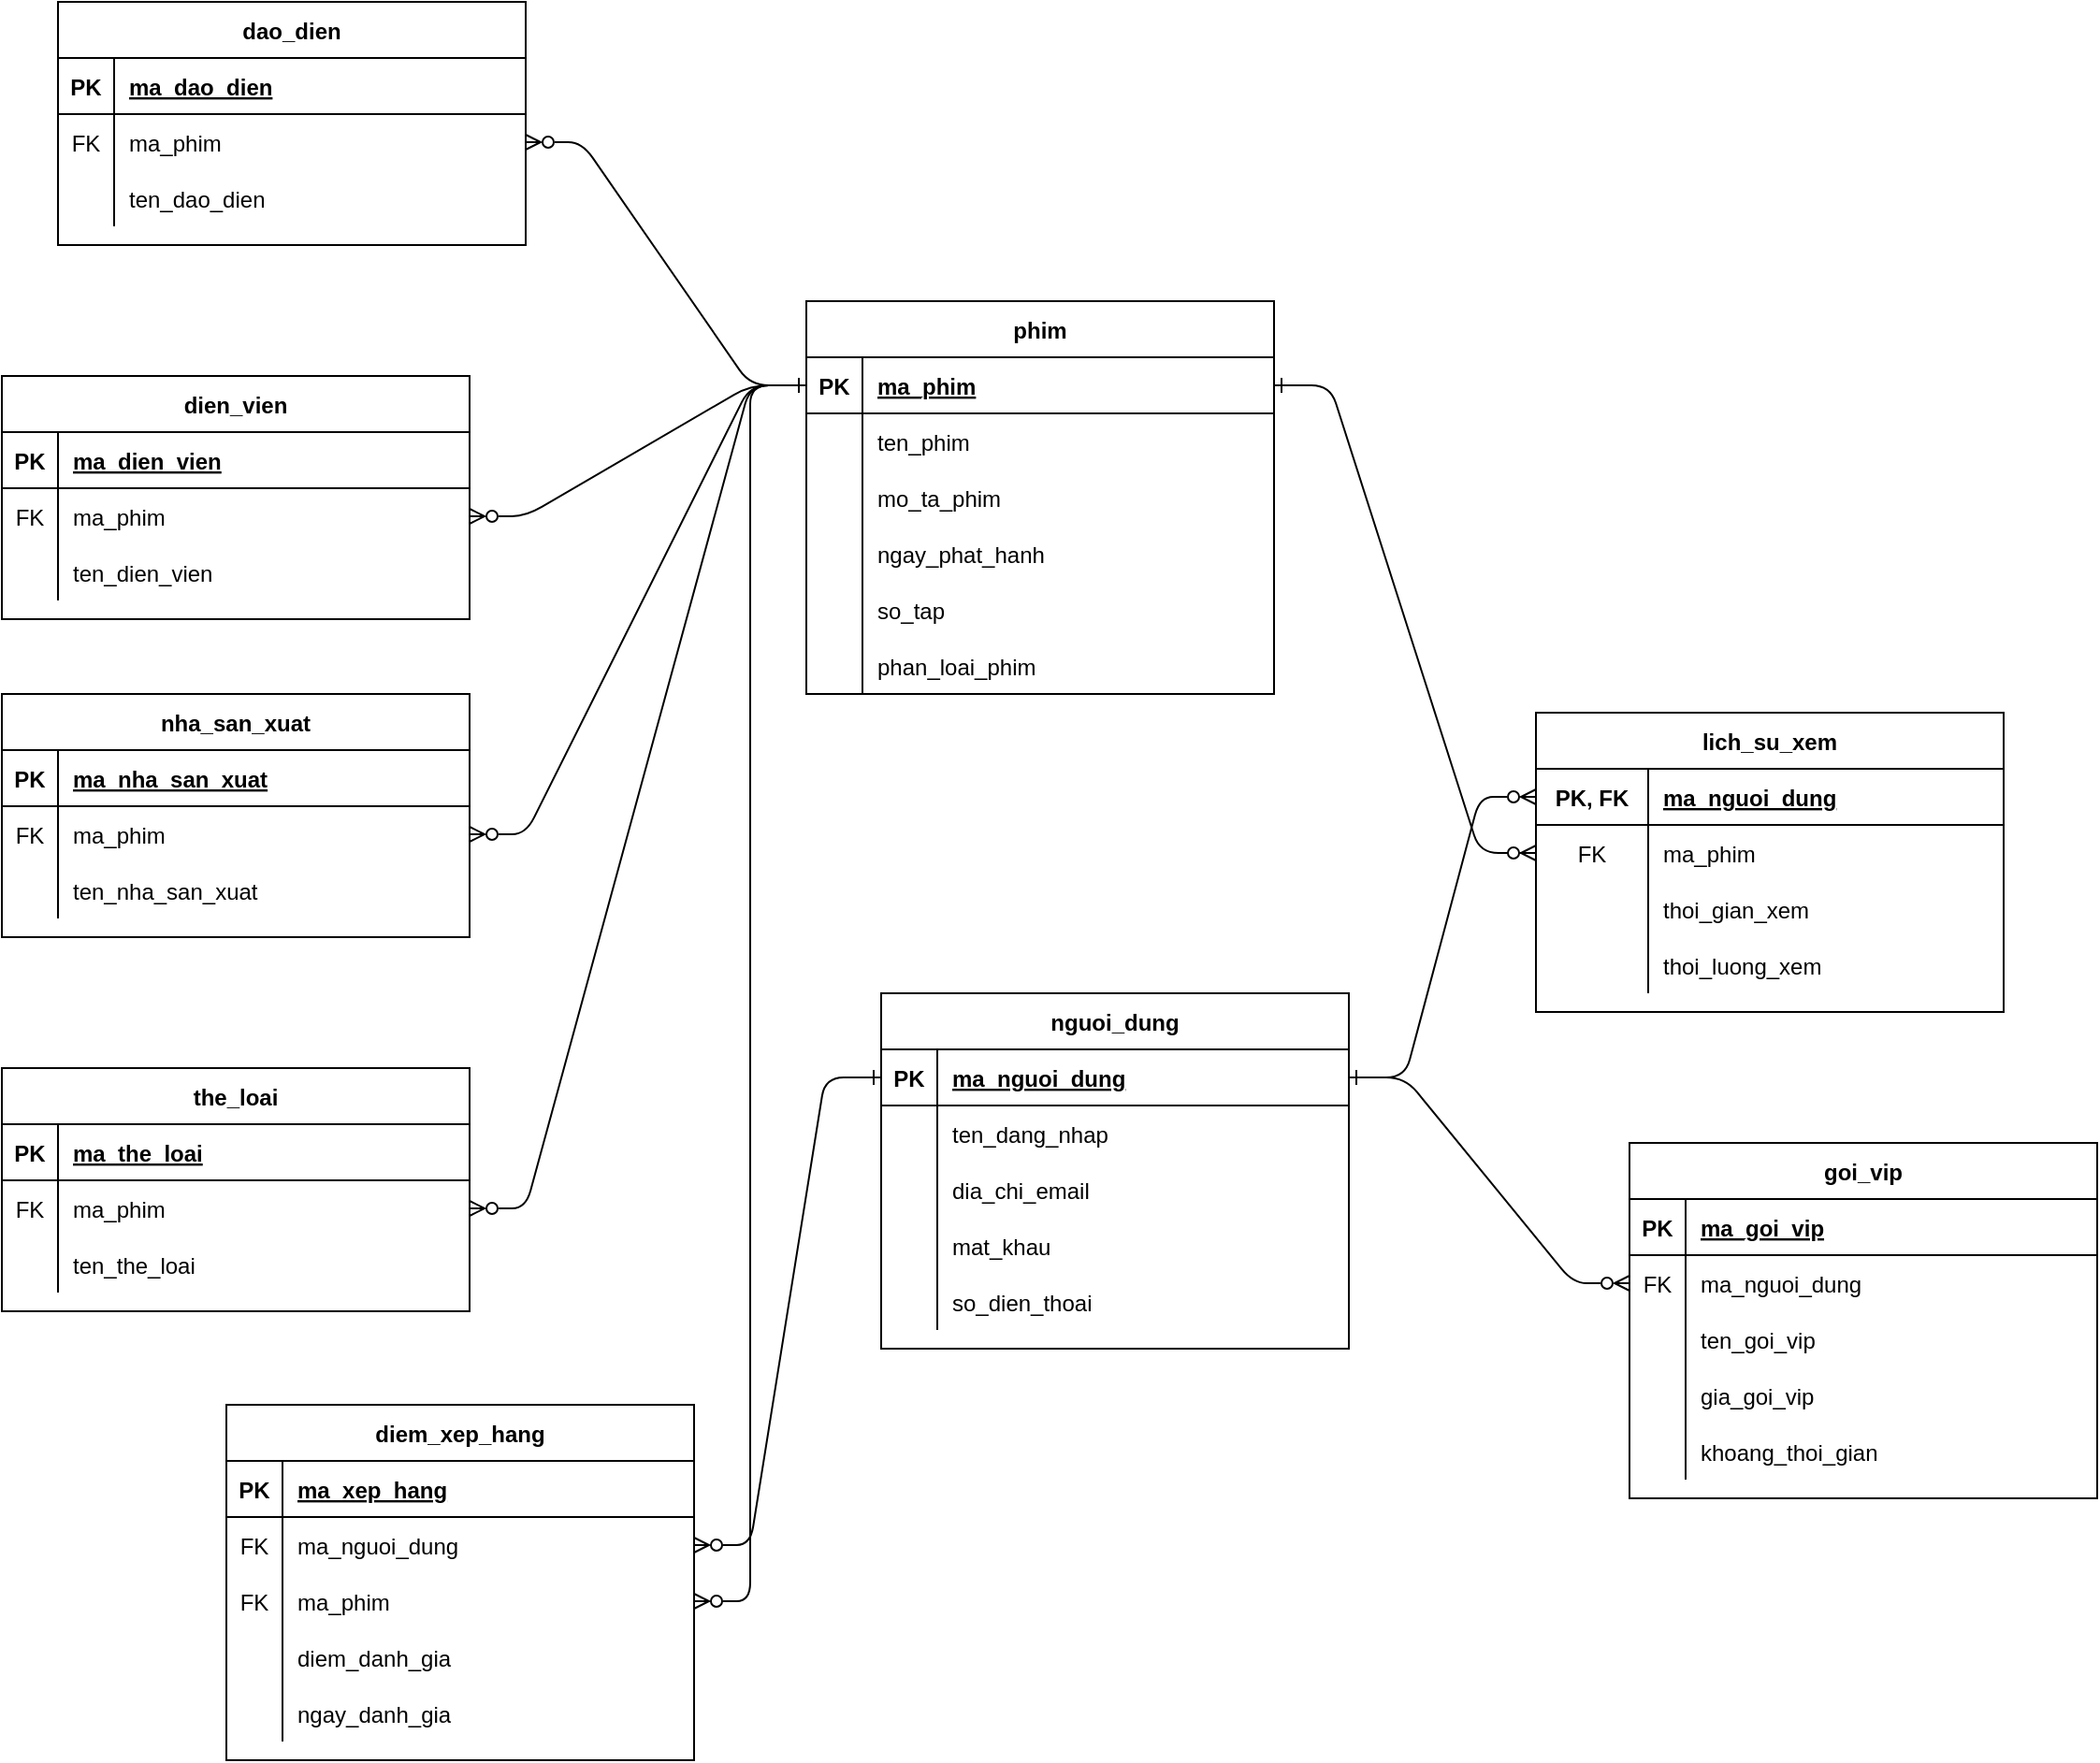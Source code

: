 <mxfile version="21.3.2" type="device">
  <diagram id="C5RBs43oDa-KdzZeNtuy" name="Page-1">
    <mxGraphModel dx="1761" dy="599" grid="1" gridSize="10" guides="1" tooltips="1" connect="1" arrows="1" fold="1" page="1" pageScale="1" pageWidth="827" pageHeight="1169" math="0" shadow="0">
      <root>
        <mxCell id="WIyWlLk6GJQsqaUBKTNV-0" />
        <mxCell id="WIyWlLk6GJQsqaUBKTNV-1" parent="WIyWlLk6GJQsqaUBKTNV-0" />
        <mxCell id="9zA_-VVxKtDhb3yaYlYv-92" value="nguoi_dung" style="shape=table;startSize=30;container=1;collapsible=1;childLayout=tableLayout;fixedRows=1;rowLines=0;fontStyle=1;align=center;resizeLast=1;" parent="WIyWlLk6GJQsqaUBKTNV-1" vertex="1">
          <mxGeometry x="170" y="600" width="250" height="190" as="geometry" />
        </mxCell>
        <mxCell id="9zA_-VVxKtDhb3yaYlYv-93" value="" style="shape=partialRectangle;collapsible=0;dropTarget=0;pointerEvents=0;fillColor=none;points=[[0,0.5],[1,0.5]];portConstraint=eastwest;top=0;left=0;right=0;bottom=1;" parent="9zA_-VVxKtDhb3yaYlYv-92" vertex="1">
          <mxGeometry y="30" width="250" height="30" as="geometry" />
        </mxCell>
        <mxCell id="9zA_-VVxKtDhb3yaYlYv-94" value="PK" style="shape=partialRectangle;overflow=hidden;connectable=0;fillColor=none;top=0;left=0;bottom=0;right=0;fontStyle=1;" parent="9zA_-VVxKtDhb3yaYlYv-93" vertex="1">
          <mxGeometry width="30" height="30" as="geometry">
            <mxRectangle width="30" height="30" as="alternateBounds" />
          </mxGeometry>
        </mxCell>
        <mxCell id="9zA_-VVxKtDhb3yaYlYv-95" value="ma_nguoi_dung" style="shape=partialRectangle;overflow=hidden;connectable=0;fillColor=none;top=0;left=0;bottom=0;right=0;align=left;spacingLeft=6;fontStyle=5;" parent="9zA_-VVxKtDhb3yaYlYv-93" vertex="1">
          <mxGeometry x="30" width="220" height="30" as="geometry">
            <mxRectangle width="220" height="30" as="alternateBounds" />
          </mxGeometry>
        </mxCell>
        <mxCell id="9zA_-VVxKtDhb3yaYlYv-96" value="" style="shape=partialRectangle;collapsible=0;dropTarget=0;pointerEvents=0;fillColor=none;points=[[0,0.5],[1,0.5]];portConstraint=eastwest;top=0;left=0;right=0;bottom=0;" parent="9zA_-VVxKtDhb3yaYlYv-92" vertex="1">
          <mxGeometry y="60" width="250" height="30" as="geometry" />
        </mxCell>
        <mxCell id="9zA_-VVxKtDhb3yaYlYv-97" value="" style="shape=partialRectangle;overflow=hidden;connectable=0;fillColor=none;top=0;left=0;bottom=0;right=0;" parent="9zA_-VVxKtDhb3yaYlYv-96" vertex="1">
          <mxGeometry width="30" height="30" as="geometry">
            <mxRectangle width="30" height="30" as="alternateBounds" />
          </mxGeometry>
        </mxCell>
        <mxCell id="9zA_-VVxKtDhb3yaYlYv-98" value="ten_dang_nhap" style="shape=partialRectangle;overflow=hidden;connectable=0;fillColor=none;top=0;left=0;bottom=0;right=0;align=left;spacingLeft=6;" parent="9zA_-VVxKtDhb3yaYlYv-96" vertex="1">
          <mxGeometry x="30" width="220" height="30" as="geometry">
            <mxRectangle width="220" height="30" as="alternateBounds" />
          </mxGeometry>
        </mxCell>
        <mxCell id="9zA_-VVxKtDhb3yaYlYv-99" value="" style="shape=partialRectangle;collapsible=0;dropTarget=0;pointerEvents=0;fillColor=none;points=[[0,0.5],[1,0.5]];portConstraint=eastwest;top=0;left=0;right=0;bottom=0;" parent="9zA_-VVxKtDhb3yaYlYv-92" vertex="1">
          <mxGeometry y="90" width="250" height="30" as="geometry" />
        </mxCell>
        <mxCell id="9zA_-VVxKtDhb3yaYlYv-100" value="" style="shape=partialRectangle;overflow=hidden;connectable=0;fillColor=none;top=0;left=0;bottom=0;right=0;" parent="9zA_-VVxKtDhb3yaYlYv-99" vertex="1">
          <mxGeometry width="30" height="30" as="geometry">
            <mxRectangle width="30" height="30" as="alternateBounds" />
          </mxGeometry>
        </mxCell>
        <mxCell id="9zA_-VVxKtDhb3yaYlYv-101" value="dia_chi_email" style="shape=partialRectangle;overflow=hidden;connectable=0;fillColor=none;top=0;left=0;bottom=0;right=0;align=left;spacingLeft=6;" parent="9zA_-VVxKtDhb3yaYlYv-99" vertex="1">
          <mxGeometry x="30" width="220" height="30" as="geometry">
            <mxRectangle width="220" height="30" as="alternateBounds" />
          </mxGeometry>
        </mxCell>
        <mxCell id="9zA_-VVxKtDhb3yaYlYv-102" value="" style="shape=partialRectangle;collapsible=0;dropTarget=0;pointerEvents=0;fillColor=none;points=[[0,0.5],[1,0.5]];portConstraint=eastwest;top=0;left=0;right=0;bottom=0;" parent="9zA_-VVxKtDhb3yaYlYv-92" vertex="1">
          <mxGeometry y="120" width="250" height="30" as="geometry" />
        </mxCell>
        <mxCell id="9zA_-VVxKtDhb3yaYlYv-103" value="" style="shape=partialRectangle;overflow=hidden;connectable=0;fillColor=none;top=0;left=0;bottom=0;right=0;" parent="9zA_-VVxKtDhb3yaYlYv-102" vertex="1">
          <mxGeometry width="30" height="30" as="geometry">
            <mxRectangle width="30" height="30" as="alternateBounds" />
          </mxGeometry>
        </mxCell>
        <mxCell id="9zA_-VVxKtDhb3yaYlYv-104" value="mat_khau" style="shape=partialRectangle;overflow=hidden;connectable=0;fillColor=none;top=0;left=0;bottom=0;right=0;align=left;spacingLeft=6;" parent="9zA_-VVxKtDhb3yaYlYv-102" vertex="1">
          <mxGeometry x="30" width="220" height="30" as="geometry">
            <mxRectangle width="220" height="30" as="alternateBounds" />
          </mxGeometry>
        </mxCell>
        <mxCell id="9zA_-VVxKtDhb3yaYlYv-105" value="" style="shape=partialRectangle;collapsible=0;dropTarget=0;pointerEvents=0;fillColor=none;points=[[0,0.5],[1,0.5]];portConstraint=eastwest;top=0;left=0;right=0;bottom=0;" parent="9zA_-VVxKtDhb3yaYlYv-92" vertex="1">
          <mxGeometry y="150" width="250" height="30" as="geometry" />
        </mxCell>
        <mxCell id="9zA_-VVxKtDhb3yaYlYv-106" value="" style="shape=partialRectangle;overflow=hidden;connectable=0;fillColor=none;top=0;left=0;bottom=0;right=0;" parent="9zA_-VVxKtDhb3yaYlYv-105" vertex="1">
          <mxGeometry width="30" height="30" as="geometry">
            <mxRectangle width="30" height="30" as="alternateBounds" />
          </mxGeometry>
        </mxCell>
        <mxCell id="9zA_-VVxKtDhb3yaYlYv-107" value="so_dien_thoai" style="shape=partialRectangle;overflow=hidden;connectable=0;fillColor=none;top=0;left=0;bottom=0;right=0;align=left;spacingLeft=6;" parent="9zA_-VVxKtDhb3yaYlYv-105" vertex="1">
          <mxGeometry x="30" width="220" height="30" as="geometry">
            <mxRectangle width="220" height="30" as="alternateBounds" />
          </mxGeometry>
        </mxCell>
        <mxCell id="9zA_-VVxKtDhb3yaYlYv-127" value="" style="edgeStyle=entityRelationEdgeStyle;endArrow=ERzeroToMany;startArrow=ERone;endFill=0;startFill=0;exitX=0;exitY=0.5;exitDx=0;exitDy=0;entryX=1;entryY=0.5;entryDx=0;entryDy=0;" parent="WIyWlLk6GJQsqaUBKTNV-1" source="9zA_-VVxKtDhb3yaYlYv-142" target="9zA_-VVxKtDhb3yaYlYv-223" edge="1">
          <mxGeometry width="100" height="100" relative="1" as="geometry">
            <mxPoint x="650" y="200" as="sourcePoint" />
            <mxPoint x="20.0" y="705" as="targetPoint" />
          </mxGeometry>
        </mxCell>
        <mxCell id="9zA_-VVxKtDhb3yaYlYv-141" value="phim" style="shape=table;startSize=30;container=1;collapsible=1;childLayout=tableLayout;fixedRows=1;rowLines=0;fontStyle=1;align=center;resizeLast=1;" parent="WIyWlLk6GJQsqaUBKTNV-1" vertex="1">
          <mxGeometry x="130" y="230" width="250" height="210" as="geometry" />
        </mxCell>
        <mxCell id="9zA_-VVxKtDhb3yaYlYv-142" value="" style="shape=partialRectangle;collapsible=0;dropTarget=0;pointerEvents=0;fillColor=none;points=[[0,0.5],[1,0.5]];portConstraint=eastwest;top=0;left=0;right=0;bottom=1;" parent="9zA_-VVxKtDhb3yaYlYv-141" vertex="1">
          <mxGeometry y="30" width="250" height="30" as="geometry" />
        </mxCell>
        <mxCell id="9zA_-VVxKtDhb3yaYlYv-143" value="PK" style="shape=partialRectangle;overflow=hidden;connectable=0;fillColor=none;top=0;left=0;bottom=0;right=0;fontStyle=1;" parent="9zA_-VVxKtDhb3yaYlYv-142" vertex="1">
          <mxGeometry width="30" height="30" as="geometry">
            <mxRectangle width="30" height="30" as="alternateBounds" />
          </mxGeometry>
        </mxCell>
        <mxCell id="9zA_-VVxKtDhb3yaYlYv-144" value="ma_phim" style="shape=partialRectangle;overflow=hidden;connectable=0;fillColor=none;top=0;left=0;bottom=0;right=0;align=left;spacingLeft=6;fontStyle=5;" parent="9zA_-VVxKtDhb3yaYlYv-142" vertex="1">
          <mxGeometry x="30" width="220" height="30" as="geometry">
            <mxRectangle width="220" height="30" as="alternateBounds" />
          </mxGeometry>
        </mxCell>
        <mxCell id="9zA_-VVxKtDhb3yaYlYv-145" value="" style="shape=partialRectangle;collapsible=0;dropTarget=0;pointerEvents=0;fillColor=none;points=[[0,0.5],[1,0.5]];portConstraint=eastwest;top=0;left=0;right=0;bottom=0;" parent="9zA_-VVxKtDhb3yaYlYv-141" vertex="1">
          <mxGeometry y="60" width="250" height="30" as="geometry" />
        </mxCell>
        <mxCell id="9zA_-VVxKtDhb3yaYlYv-146" value="" style="shape=partialRectangle;overflow=hidden;connectable=0;fillColor=none;top=0;left=0;bottom=0;right=0;" parent="9zA_-VVxKtDhb3yaYlYv-145" vertex="1">
          <mxGeometry width="30" height="30" as="geometry">
            <mxRectangle width="30" height="30" as="alternateBounds" />
          </mxGeometry>
        </mxCell>
        <mxCell id="9zA_-VVxKtDhb3yaYlYv-147" value="ten_phim" style="shape=partialRectangle;overflow=hidden;connectable=0;fillColor=none;top=0;left=0;bottom=0;right=0;align=left;spacingLeft=6;" parent="9zA_-VVxKtDhb3yaYlYv-145" vertex="1">
          <mxGeometry x="30" width="220" height="30" as="geometry">
            <mxRectangle width="220" height="30" as="alternateBounds" />
          </mxGeometry>
        </mxCell>
        <mxCell id="9zA_-VVxKtDhb3yaYlYv-148" value="" style="shape=partialRectangle;collapsible=0;dropTarget=0;pointerEvents=0;fillColor=none;points=[[0,0.5],[1,0.5]];portConstraint=eastwest;top=0;left=0;right=0;bottom=0;" parent="9zA_-VVxKtDhb3yaYlYv-141" vertex="1">
          <mxGeometry y="90" width="250" height="30" as="geometry" />
        </mxCell>
        <mxCell id="9zA_-VVxKtDhb3yaYlYv-149" value="" style="shape=partialRectangle;overflow=hidden;connectable=0;fillColor=none;top=0;left=0;bottom=0;right=0;" parent="9zA_-VVxKtDhb3yaYlYv-148" vertex="1">
          <mxGeometry width="30" height="30" as="geometry">
            <mxRectangle width="30" height="30" as="alternateBounds" />
          </mxGeometry>
        </mxCell>
        <mxCell id="9zA_-VVxKtDhb3yaYlYv-150" value="mo_ta_phim" style="shape=partialRectangle;overflow=hidden;connectable=0;fillColor=none;top=0;left=0;bottom=0;right=0;align=left;spacingLeft=6;" parent="9zA_-VVxKtDhb3yaYlYv-148" vertex="1">
          <mxGeometry x="30" width="220" height="30" as="geometry">
            <mxRectangle width="220" height="30" as="alternateBounds" />
          </mxGeometry>
        </mxCell>
        <mxCell id="9zA_-VVxKtDhb3yaYlYv-160" value="" style="shape=partialRectangle;collapsible=0;dropTarget=0;pointerEvents=0;fillColor=none;points=[[0,0.5],[1,0.5]];portConstraint=eastwest;top=0;left=0;right=0;bottom=0;" parent="9zA_-VVxKtDhb3yaYlYv-141" vertex="1">
          <mxGeometry y="120" width="250" height="30" as="geometry" />
        </mxCell>
        <mxCell id="9zA_-VVxKtDhb3yaYlYv-161" value="" style="shape=partialRectangle;overflow=hidden;connectable=0;fillColor=none;top=0;left=0;bottom=0;right=0;" parent="9zA_-VVxKtDhb3yaYlYv-160" vertex="1">
          <mxGeometry width="30" height="30" as="geometry">
            <mxRectangle width="30" height="30" as="alternateBounds" />
          </mxGeometry>
        </mxCell>
        <mxCell id="9zA_-VVxKtDhb3yaYlYv-162" value="ngay_phat_hanh" style="shape=partialRectangle;overflow=hidden;connectable=0;fillColor=none;top=0;left=0;bottom=0;right=0;align=left;spacingLeft=6;" parent="9zA_-VVxKtDhb3yaYlYv-160" vertex="1">
          <mxGeometry x="30" width="220" height="30" as="geometry">
            <mxRectangle width="220" height="30" as="alternateBounds" />
          </mxGeometry>
        </mxCell>
        <mxCell id="9zA_-VVxKtDhb3yaYlYv-163" value="" style="shape=partialRectangle;collapsible=0;dropTarget=0;pointerEvents=0;fillColor=none;points=[[0,0.5],[1,0.5]];portConstraint=eastwest;top=0;left=0;right=0;bottom=0;" parent="9zA_-VVxKtDhb3yaYlYv-141" vertex="1">
          <mxGeometry y="150" width="250" height="30" as="geometry" />
        </mxCell>
        <mxCell id="9zA_-VVxKtDhb3yaYlYv-164" value="" style="shape=partialRectangle;overflow=hidden;connectable=0;fillColor=none;top=0;left=0;bottom=0;right=0;" parent="9zA_-VVxKtDhb3yaYlYv-163" vertex="1">
          <mxGeometry width="30" height="30" as="geometry">
            <mxRectangle width="30" height="30" as="alternateBounds" />
          </mxGeometry>
        </mxCell>
        <mxCell id="9zA_-VVxKtDhb3yaYlYv-165" value="so_tap" style="shape=partialRectangle;overflow=hidden;connectable=0;fillColor=none;top=0;left=0;bottom=0;right=0;align=left;spacingLeft=6;" parent="9zA_-VVxKtDhb3yaYlYv-163" vertex="1">
          <mxGeometry x="30" width="220" height="30" as="geometry">
            <mxRectangle width="220" height="30" as="alternateBounds" />
          </mxGeometry>
        </mxCell>
        <mxCell id="9zA_-VVxKtDhb3yaYlYv-166" value="" style="shape=partialRectangle;collapsible=0;dropTarget=0;pointerEvents=0;fillColor=none;points=[[0,0.5],[1,0.5]];portConstraint=eastwest;top=0;left=0;right=0;bottom=0;" parent="9zA_-VVxKtDhb3yaYlYv-141" vertex="1">
          <mxGeometry y="180" width="250" height="30" as="geometry" />
        </mxCell>
        <mxCell id="9zA_-VVxKtDhb3yaYlYv-167" value="" style="shape=partialRectangle;overflow=hidden;connectable=0;fillColor=none;top=0;left=0;bottom=0;right=0;" parent="9zA_-VVxKtDhb3yaYlYv-166" vertex="1">
          <mxGeometry width="30" height="30" as="geometry">
            <mxRectangle width="30" height="30" as="alternateBounds" />
          </mxGeometry>
        </mxCell>
        <mxCell id="9zA_-VVxKtDhb3yaYlYv-168" value="phan_loai_phim" style="shape=partialRectangle;overflow=hidden;connectable=0;fillColor=none;top=0;left=0;bottom=0;right=0;align=left;spacingLeft=6;" parent="9zA_-VVxKtDhb3yaYlYv-166" vertex="1">
          <mxGeometry x="30" width="220" height="30" as="geometry">
            <mxRectangle width="220" height="30" as="alternateBounds" />
          </mxGeometry>
        </mxCell>
        <mxCell id="9zA_-VVxKtDhb3yaYlYv-219" value="the_loai" style="shape=table;startSize=30;container=1;collapsible=1;childLayout=tableLayout;fixedRows=1;rowLines=0;fontStyle=1;align=center;resizeLast=1;" parent="WIyWlLk6GJQsqaUBKTNV-1" vertex="1">
          <mxGeometry x="-300" y="640" width="250" height="130" as="geometry" />
        </mxCell>
        <mxCell id="9zA_-VVxKtDhb3yaYlYv-220" value="" style="shape=partialRectangle;collapsible=0;dropTarget=0;pointerEvents=0;fillColor=none;points=[[0,0.5],[1,0.5]];portConstraint=eastwest;top=0;left=0;right=0;bottom=1;" parent="9zA_-VVxKtDhb3yaYlYv-219" vertex="1">
          <mxGeometry y="30" width="250" height="30" as="geometry" />
        </mxCell>
        <mxCell id="9zA_-VVxKtDhb3yaYlYv-221" value="PK" style="shape=partialRectangle;overflow=hidden;connectable=0;fillColor=none;top=0;left=0;bottom=0;right=0;fontStyle=1;" parent="9zA_-VVxKtDhb3yaYlYv-220" vertex="1">
          <mxGeometry width="30" height="30" as="geometry">
            <mxRectangle width="30" height="30" as="alternateBounds" />
          </mxGeometry>
        </mxCell>
        <mxCell id="9zA_-VVxKtDhb3yaYlYv-222" value="ma_the_loai" style="shape=partialRectangle;overflow=hidden;connectable=0;fillColor=none;top=0;left=0;bottom=0;right=0;align=left;spacingLeft=6;fontStyle=5;" parent="9zA_-VVxKtDhb3yaYlYv-220" vertex="1">
          <mxGeometry x="30" width="220" height="30" as="geometry">
            <mxRectangle width="220" height="30" as="alternateBounds" />
          </mxGeometry>
        </mxCell>
        <mxCell id="9zA_-VVxKtDhb3yaYlYv-223" value="" style="shape=partialRectangle;collapsible=0;dropTarget=0;pointerEvents=0;fillColor=none;points=[[0,0.5],[1,0.5]];portConstraint=eastwest;top=0;left=0;right=0;bottom=0;" parent="9zA_-VVxKtDhb3yaYlYv-219" vertex="1">
          <mxGeometry y="60" width="250" height="30" as="geometry" />
        </mxCell>
        <mxCell id="9zA_-VVxKtDhb3yaYlYv-224" value="FK" style="shape=partialRectangle;overflow=hidden;connectable=0;fillColor=none;top=0;left=0;bottom=0;right=0;" parent="9zA_-VVxKtDhb3yaYlYv-223" vertex="1">
          <mxGeometry width="30" height="30" as="geometry">
            <mxRectangle width="30" height="30" as="alternateBounds" />
          </mxGeometry>
        </mxCell>
        <mxCell id="9zA_-VVxKtDhb3yaYlYv-225" value="ma_phim" style="shape=partialRectangle;overflow=hidden;connectable=0;fillColor=none;top=0;left=0;bottom=0;right=0;align=left;spacingLeft=6;" parent="9zA_-VVxKtDhb3yaYlYv-223" vertex="1">
          <mxGeometry x="30" width="220" height="30" as="geometry">
            <mxRectangle width="220" height="30" as="alternateBounds" />
          </mxGeometry>
        </mxCell>
        <mxCell id="xwJ2lEK02eND5uKQ-8Lv-21" value="" style="shape=partialRectangle;collapsible=0;dropTarget=0;pointerEvents=0;fillColor=none;points=[[0,0.5],[1,0.5]];portConstraint=eastwest;top=0;left=0;right=0;bottom=0;" parent="9zA_-VVxKtDhb3yaYlYv-219" vertex="1">
          <mxGeometry y="90" width="250" height="30" as="geometry" />
        </mxCell>
        <mxCell id="xwJ2lEK02eND5uKQ-8Lv-22" value="" style="shape=partialRectangle;overflow=hidden;connectable=0;fillColor=none;top=0;left=0;bottom=0;right=0;" parent="xwJ2lEK02eND5uKQ-8Lv-21" vertex="1">
          <mxGeometry width="30" height="30" as="geometry">
            <mxRectangle width="30" height="30" as="alternateBounds" />
          </mxGeometry>
        </mxCell>
        <mxCell id="xwJ2lEK02eND5uKQ-8Lv-23" value="ten_the_loai" style="shape=partialRectangle;overflow=hidden;connectable=0;fillColor=none;top=0;left=0;bottom=0;right=0;align=left;spacingLeft=6;" parent="xwJ2lEK02eND5uKQ-8Lv-21" vertex="1">
          <mxGeometry x="30" width="220" height="30" as="geometry">
            <mxRectangle width="220" height="30" as="alternateBounds" />
          </mxGeometry>
        </mxCell>
        <mxCell id="9zA_-VVxKtDhb3yaYlYv-272" value="dao_dien" style="shape=table;startSize=30;container=1;collapsible=1;childLayout=tableLayout;fixedRows=1;rowLines=0;fontStyle=1;align=center;resizeLast=1;" parent="WIyWlLk6GJQsqaUBKTNV-1" vertex="1">
          <mxGeometry x="-270" y="70" width="250" height="130" as="geometry" />
        </mxCell>
        <mxCell id="9zA_-VVxKtDhb3yaYlYv-273" value="" style="shape=partialRectangle;collapsible=0;dropTarget=0;pointerEvents=0;fillColor=none;points=[[0,0.5],[1,0.5]];portConstraint=eastwest;top=0;left=0;right=0;bottom=1;" parent="9zA_-VVxKtDhb3yaYlYv-272" vertex="1">
          <mxGeometry y="30" width="250" height="30" as="geometry" />
        </mxCell>
        <mxCell id="9zA_-VVxKtDhb3yaYlYv-274" value="PK" style="shape=partialRectangle;overflow=hidden;connectable=0;fillColor=none;top=0;left=0;bottom=0;right=0;fontStyle=1;" parent="9zA_-VVxKtDhb3yaYlYv-273" vertex="1">
          <mxGeometry width="30" height="30" as="geometry">
            <mxRectangle width="30" height="30" as="alternateBounds" />
          </mxGeometry>
        </mxCell>
        <mxCell id="9zA_-VVxKtDhb3yaYlYv-275" value="ma_dao_dien" style="shape=partialRectangle;overflow=hidden;connectable=0;fillColor=none;top=0;left=0;bottom=0;right=0;align=left;spacingLeft=6;fontStyle=5;" parent="9zA_-VVxKtDhb3yaYlYv-273" vertex="1">
          <mxGeometry x="30" width="220" height="30" as="geometry">
            <mxRectangle width="220" height="30" as="alternateBounds" />
          </mxGeometry>
        </mxCell>
        <mxCell id="9zA_-VVxKtDhb3yaYlYv-276" value="" style="shape=partialRectangle;collapsible=0;dropTarget=0;pointerEvents=0;fillColor=none;points=[[0,0.5],[1,0.5]];portConstraint=eastwest;top=0;left=0;right=0;bottom=0;" parent="9zA_-VVxKtDhb3yaYlYv-272" vertex="1">
          <mxGeometry y="60" width="250" height="30" as="geometry" />
        </mxCell>
        <mxCell id="9zA_-VVxKtDhb3yaYlYv-277" value="FK" style="shape=partialRectangle;overflow=hidden;connectable=0;fillColor=none;top=0;left=0;bottom=0;right=0;" parent="9zA_-VVxKtDhb3yaYlYv-276" vertex="1">
          <mxGeometry width="30" height="30" as="geometry">
            <mxRectangle width="30" height="30" as="alternateBounds" />
          </mxGeometry>
        </mxCell>
        <mxCell id="9zA_-VVxKtDhb3yaYlYv-278" value="ma_phim" style="shape=partialRectangle;overflow=hidden;connectable=0;fillColor=none;top=0;left=0;bottom=0;right=0;align=left;spacingLeft=6;" parent="9zA_-VVxKtDhb3yaYlYv-276" vertex="1">
          <mxGeometry x="30" width="220" height="30" as="geometry">
            <mxRectangle width="220" height="30" as="alternateBounds" />
          </mxGeometry>
        </mxCell>
        <mxCell id="xwJ2lEK02eND5uKQ-8Lv-2" value="" style="shape=partialRectangle;collapsible=0;dropTarget=0;pointerEvents=0;fillColor=none;points=[[0,0.5],[1,0.5]];portConstraint=eastwest;top=0;left=0;right=0;bottom=0;" parent="9zA_-VVxKtDhb3yaYlYv-272" vertex="1">
          <mxGeometry y="90" width="250" height="30" as="geometry" />
        </mxCell>
        <mxCell id="xwJ2lEK02eND5uKQ-8Lv-3" value="" style="shape=partialRectangle;overflow=hidden;connectable=0;fillColor=none;top=0;left=0;bottom=0;right=0;" parent="xwJ2lEK02eND5uKQ-8Lv-2" vertex="1">
          <mxGeometry width="30" height="30" as="geometry">
            <mxRectangle width="30" height="30" as="alternateBounds" />
          </mxGeometry>
        </mxCell>
        <mxCell id="xwJ2lEK02eND5uKQ-8Lv-4" value="ten_dao_dien" style="shape=partialRectangle;overflow=hidden;connectable=0;fillColor=none;top=0;left=0;bottom=0;right=0;align=left;spacingLeft=6;" parent="xwJ2lEK02eND5uKQ-8Lv-2" vertex="1">
          <mxGeometry x="30" width="220" height="30" as="geometry">
            <mxRectangle width="220" height="30" as="alternateBounds" />
          </mxGeometry>
        </mxCell>
        <mxCell id="9zA_-VVxKtDhb3yaYlYv-323" value="" style="edgeStyle=entityRelationEdgeStyle;endArrow=ERone;startArrow=ERzeroToMany;endFill=0;startFill=0;entryX=0;entryY=0.5;entryDx=0;entryDy=0;exitX=1;exitY=0.5;exitDx=0;exitDy=0;" parent="WIyWlLk6GJQsqaUBKTNV-1" source="9zA_-VVxKtDhb3yaYlYv-276" target="9zA_-VVxKtDhb3yaYlYv-142" edge="1">
          <mxGeometry width="100" height="100" relative="1" as="geometry">
            <mxPoint x="60" y="100" as="sourcePoint" />
            <mxPoint x="150" y="185" as="targetPoint" />
          </mxGeometry>
        </mxCell>
        <mxCell id="9zA_-VVxKtDhb3yaYlYv-332" value="dien_vien" style="shape=table;startSize=30;container=1;collapsible=1;childLayout=tableLayout;fixedRows=1;rowLines=0;fontStyle=1;align=center;resizeLast=1;" parent="WIyWlLk6GJQsqaUBKTNV-1" vertex="1">
          <mxGeometry x="-300" y="270" width="250" height="130" as="geometry" />
        </mxCell>
        <mxCell id="9zA_-VVxKtDhb3yaYlYv-333" value="" style="shape=partialRectangle;collapsible=0;dropTarget=0;pointerEvents=0;fillColor=none;points=[[0,0.5],[1,0.5]];portConstraint=eastwest;top=0;left=0;right=0;bottom=1;" parent="9zA_-VVxKtDhb3yaYlYv-332" vertex="1">
          <mxGeometry y="30" width="250" height="30" as="geometry" />
        </mxCell>
        <mxCell id="9zA_-VVxKtDhb3yaYlYv-334" value="PK" style="shape=partialRectangle;overflow=hidden;connectable=0;fillColor=none;top=0;left=0;bottom=0;right=0;fontStyle=1;" parent="9zA_-VVxKtDhb3yaYlYv-333" vertex="1">
          <mxGeometry width="30" height="30" as="geometry">
            <mxRectangle width="30" height="30" as="alternateBounds" />
          </mxGeometry>
        </mxCell>
        <mxCell id="9zA_-VVxKtDhb3yaYlYv-335" value="ma_dien_vien" style="shape=partialRectangle;overflow=hidden;connectable=0;fillColor=none;top=0;left=0;bottom=0;right=0;align=left;spacingLeft=6;fontStyle=5;" parent="9zA_-VVxKtDhb3yaYlYv-333" vertex="1">
          <mxGeometry x="30" width="220" height="30" as="geometry">
            <mxRectangle width="220" height="30" as="alternateBounds" />
          </mxGeometry>
        </mxCell>
        <mxCell id="9zA_-VVxKtDhb3yaYlYv-336" value="" style="shape=partialRectangle;collapsible=0;dropTarget=0;pointerEvents=0;fillColor=none;points=[[0,0.5],[1,0.5]];portConstraint=eastwest;top=0;left=0;right=0;bottom=0;" parent="9zA_-VVxKtDhb3yaYlYv-332" vertex="1">
          <mxGeometry y="60" width="250" height="30" as="geometry" />
        </mxCell>
        <mxCell id="9zA_-VVxKtDhb3yaYlYv-337" value="FK" style="shape=partialRectangle;overflow=hidden;connectable=0;fillColor=none;top=0;left=0;bottom=0;right=0;" parent="9zA_-VVxKtDhb3yaYlYv-336" vertex="1">
          <mxGeometry width="30" height="30" as="geometry">
            <mxRectangle width="30" height="30" as="alternateBounds" />
          </mxGeometry>
        </mxCell>
        <mxCell id="9zA_-VVxKtDhb3yaYlYv-338" value="ma_phim" style="shape=partialRectangle;overflow=hidden;connectable=0;fillColor=none;top=0;left=0;bottom=0;right=0;align=left;spacingLeft=6;" parent="9zA_-VVxKtDhb3yaYlYv-336" vertex="1">
          <mxGeometry x="30" width="220" height="30" as="geometry">
            <mxRectangle width="220" height="30" as="alternateBounds" />
          </mxGeometry>
        </mxCell>
        <mxCell id="xwJ2lEK02eND5uKQ-8Lv-5" value="" style="shape=partialRectangle;collapsible=0;dropTarget=0;pointerEvents=0;fillColor=none;points=[[0,0.5],[1,0.5]];portConstraint=eastwest;top=0;left=0;right=0;bottom=0;" parent="9zA_-VVxKtDhb3yaYlYv-332" vertex="1">
          <mxGeometry y="90" width="250" height="30" as="geometry" />
        </mxCell>
        <mxCell id="xwJ2lEK02eND5uKQ-8Lv-6" value="" style="shape=partialRectangle;overflow=hidden;connectable=0;fillColor=none;top=0;left=0;bottom=0;right=0;" parent="xwJ2lEK02eND5uKQ-8Lv-5" vertex="1">
          <mxGeometry width="30" height="30" as="geometry">
            <mxRectangle width="30" height="30" as="alternateBounds" />
          </mxGeometry>
        </mxCell>
        <mxCell id="xwJ2lEK02eND5uKQ-8Lv-7" value="ten_dien_vien" style="shape=partialRectangle;overflow=hidden;connectable=0;fillColor=none;top=0;left=0;bottom=0;right=0;align=left;spacingLeft=6;" parent="xwJ2lEK02eND5uKQ-8Lv-5" vertex="1">
          <mxGeometry x="30" width="220" height="30" as="geometry">
            <mxRectangle width="220" height="30" as="alternateBounds" />
          </mxGeometry>
        </mxCell>
        <mxCell id="9zA_-VVxKtDhb3yaYlYv-346" value="" style="edgeStyle=entityRelationEdgeStyle;endArrow=ERone;startArrow=ERzeroToMany;endFill=0;startFill=0;entryX=0;entryY=0.5;entryDx=0;entryDy=0;exitX=1;exitY=0.5;exitDx=0;exitDy=0;" parent="WIyWlLk6GJQsqaUBKTNV-1" source="9zA_-VVxKtDhb3yaYlYv-336" target="9zA_-VVxKtDhb3yaYlYv-142" edge="1">
          <mxGeometry width="100" height="100" relative="1" as="geometry">
            <mxPoint x="10" y="360" as="sourcePoint" />
            <mxPoint x="160" y="450" as="targetPoint" />
          </mxGeometry>
        </mxCell>
        <mxCell id="9zA_-VVxKtDhb3yaYlYv-348" value="diem_xep_hang" style="shape=table;startSize=30;container=1;collapsible=1;childLayout=tableLayout;fixedRows=1;rowLines=0;fontStyle=1;align=center;resizeLast=1;" parent="WIyWlLk6GJQsqaUBKTNV-1" vertex="1">
          <mxGeometry x="-180" y="820" width="250" height="190" as="geometry" />
        </mxCell>
        <mxCell id="9zA_-VVxKtDhb3yaYlYv-349" value="" style="shape=partialRectangle;collapsible=0;dropTarget=0;pointerEvents=0;fillColor=none;points=[[0,0.5],[1,0.5]];portConstraint=eastwest;top=0;left=0;right=0;bottom=1;" parent="9zA_-VVxKtDhb3yaYlYv-348" vertex="1">
          <mxGeometry y="30" width="250" height="30" as="geometry" />
        </mxCell>
        <mxCell id="9zA_-VVxKtDhb3yaYlYv-350" value="PK" style="shape=partialRectangle;overflow=hidden;connectable=0;fillColor=none;top=0;left=0;bottom=0;right=0;fontStyle=1;" parent="9zA_-VVxKtDhb3yaYlYv-349" vertex="1">
          <mxGeometry width="30" height="30" as="geometry">
            <mxRectangle width="30" height="30" as="alternateBounds" />
          </mxGeometry>
        </mxCell>
        <mxCell id="9zA_-VVxKtDhb3yaYlYv-351" value="ma_xep_hang" style="shape=partialRectangle;overflow=hidden;connectable=0;fillColor=none;top=0;left=0;bottom=0;right=0;align=left;spacingLeft=6;fontStyle=5;" parent="9zA_-VVxKtDhb3yaYlYv-349" vertex="1">
          <mxGeometry x="30" width="220" height="30" as="geometry">
            <mxRectangle width="220" height="30" as="alternateBounds" />
          </mxGeometry>
        </mxCell>
        <mxCell id="9zA_-VVxKtDhb3yaYlYv-352" value="" style="shape=partialRectangle;collapsible=0;dropTarget=0;pointerEvents=0;fillColor=none;points=[[0,0.5],[1,0.5]];portConstraint=eastwest;top=0;left=0;right=0;bottom=0;" parent="9zA_-VVxKtDhb3yaYlYv-348" vertex="1">
          <mxGeometry y="60" width="250" height="30" as="geometry" />
        </mxCell>
        <mxCell id="9zA_-VVxKtDhb3yaYlYv-353" value="FK" style="shape=partialRectangle;overflow=hidden;connectable=0;fillColor=none;top=0;left=0;bottom=0;right=0;" parent="9zA_-VVxKtDhb3yaYlYv-352" vertex="1">
          <mxGeometry width="30" height="30" as="geometry">
            <mxRectangle width="30" height="30" as="alternateBounds" />
          </mxGeometry>
        </mxCell>
        <mxCell id="9zA_-VVxKtDhb3yaYlYv-354" value="ma_nguoi_dung" style="shape=partialRectangle;overflow=hidden;connectable=0;fillColor=none;top=0;left=0;bottom=0;right=0;align=left;spacingLeft=6;" parent="9zA_-VVxKtDhb3yaYlYv-352" vertex="1">
          <mxGeometry x="30" width="220" height="30" as="geometry">
            <mxRectangle width="220" height="30" as="alternateBounds" />
          </mxGeometry>
        </mxCell>
        <mxCell id="9zA_-VVxKtDhb3yaYlYv-355" value="" style="shape=partialRectangle;collapsible=0;dropTarget=0;pointerEvents=0;fillColor=none;points=[[0,0.5],[1,0.5]];portConstraint=eastwest;top=0;left=0;right=0;bottom=0;" parent="9zA_-VVxKtDhb3yaYlYv-348" vertex="1">
          <mxGeometry y="90" width="250" height="30" as="geometry" />
        </mxCell>
        <mxCell id="9zA_-VVxKtDhb3yaYlYv-356" value="FK" style="shape=partialRectangle;overflow=hidden;connectable=0;fillColor=none;top=0;left=0;bottom=0;right=0;" parent="9zA_-VVxKtDhb3yaYlYv-355" vertex="1">
          <mxGeometry width="30" height="30" as="geometry">
            <mxRectangle width="30" height="30" as="alternateBounds" />
          </mxGeometry>
        </mxCell>
        <mxCell id="9zA_-VVxKtDhb3yaYlYv-357" value="ma_phim" style="shape=partialRectangle;overflow=hidden;connectable=0;fillColor=none;top=0;left=0;bottom=0;right=0;align=left;spacingLeft=6;" parent="9zA_-VVxKtDhb3yaYlYv-355" vertex="1">
          <mxGeometry x="30" width="220" height="30" as="geometry">
            <mxRectangle width="220" height="30" as="alternateBounds" />
          </mxGeometry>
        </mxCell>
        <mxCell id="9zA_-VVxKtDhb3yaYlYv-358" value="" style="shape=partialRectangle;collapsible=0;dropTarget=0;pointerEvents=0;fillColor=none;points=[[0,0.5],[1,0.5]];portConstraint=eastwest;top=0;left=0;right=0;bottom=0;" parent="9zA_-VVxKtDhb3yaYlYv-348" vertex="1">
          <mxGeometry y="120" width="250" height="30" as="geometry" />
        </mxCell>
        <mxCell id="9zA_-VVxKtDhb3yaYlYv-359" value="" style="shape=partialRectangle;overflow=hidden;connectable=0;fillColor=none;top=0;left=0;bottom=0;right=0;" parent="9zA_-VVxKtDhb3yaYlYv-358" vertex="1">
          <mxGeometry width="30" height="30" as="geometry">
            <mxRectangle width="30" height="30" as="alternateBounds" />
          </mxGeometry>
        </mxCell>
        <mxCell id="9zA_-VVxKtDhb3yaYlYv-360" value="diem_danh_gia" style="shape=partialRectangle;overflow=hidden;connectable=0;fillColor=none;top=0;left=0;bottom=0;right=0;align=left;spacingLeft=6;" parent="9zA_-VVxKtDhb3yaYlYv-358" vertex="1">
          <mxGeometry x="30" width="220" height="30" as="geometry">
            <mxRectangle width="220" height="30" as="alternateBounds" />
          </mxGeometry>
        </mxCell>
        <mxCell id="9zA_-VVxKtDhb3yaYlYv-361" value="" style="shape=partialRectangle;collapsible=0;dropTarget=0;pointerEvents=0;fillColor=none;points=[[0,0.5],[1,0.5]];portConstraint=eastwest;top=0;left=0;right=0;bottom=0;" parent="9zA_-VVxKtDhb3yaYlYv-348" vertex="1">
          <mxGeometry y="150" width="250" height="30" as="geometry" />
        </mxCell>
        <mxCell id="9zA_-VVxKtDhb3yaYlYv-362" value="" style="shape=partialRectangle;overflow=hidden;connectable=0;fillColor=none;top=0;left=0;bottom=0;right=0;" parent="9zA_-VVxKtDhb3yaYlYv-361" vertex="1">
          <mxGeometry width="30" height="30" as="geometry">
            <mxRectangle width="30" height="30" as="alternateBounds" />
          </mxGeometry>
        </mxCell>
        <mxCell id="9zA_-VVxKtDhb3yaYlYv-363" value="ngay_danh_gia" style="shape=partialRectangle;overflow=hidden;connectable=0;fillColor=none;top=0;left=0;bottom=0;right=0;align=left;spacingLeft=6;" parent="9zA_-VVxKtDhb3yaYlYv-361" vertex="1">
          <mxGeometry x="30" width="220" height="30" as="geometry">
            <mxRectangle width="220" height="30" as="alternateBounds" />
          </mxGeometry>
        </mxCell>
        <mxCell id="9zA_-VVxKtDhb3yaYlYv-370" value="" style="edgeStyle=entityRelationEdgeStyle;endArrow=ERone;startArrow=ERzeroToMany;endFill=0;startFill=0;exitX=1;exitY=0.5;exitDx=0;exitDy=0;entryX=0;entryY=0.5;entryDx=0;entryDy=0;" parent="WIyWlLk6GJQsqaUBKTNV-1" source="9zA_-VVxKtDhb3yaYlYv-352" target="9zA_-VVxKtDhb3yaYlYv-93" edge="1">
          <mxGeometry width="100" height="100" relative="1" as="geometry">
            <mxPoint x="310" y="530" as="sourcePoint" />
            <mxPoint x="370" y="580" as="targetPoint" />
          </mxGeometry>
        </mxCell>
        <mxCell id="9zA_-VVxKtDhb3yaYlYv-371" value="" style="edgeStyle=entityRelationEdgeStyle;endArrow=ERone;startArrow=ERzeroToMany;endFill=0;startFill=0;entryX=0;entryY=0.5;entryDx=0;entryDy=0;" parent="WIyWlLk6GJQsqaUBKTNV-1" source="9zA_-VVxKtDhb3yaYlYv-355" target="9zA_-VVxKtDhb3yaYlYv-142" edge="1">
          <mxGeometry width="100" height="100" relative="1" as="geometry">
            <mxPoint x="-80" y="490" as="sourcePoint" />
            <mxPoint x="85" y="430" as="targetPoint" />
          </mxGeometry>
        </mxCell>
        <mxCell id="9zA_-VVxKtDhb3yaYlYv-379" value="nha_san_xuat" style="shape=table;startSize=30;container=1;collapsible=1;childLayout=tableLayout;fixedRows=1;rowLines=0;fontStyle=1;align=center;resizeLast=1;" parent="WIyWlLk6GJQsqaUBKTNV-1" vertex="1">
          <mxGeometry x="-300" y="440" width="250" height="130" as="geometry" />
        </mxCell>
        <mxCell id="9zA_-VVxKtDhb3yaYlYv-380" value="" style="shape=partialRectangle;collapsible=0;dropTarget=0;pointerEvents=0;fillColor=none;points=[[0,0.5],[1,0.5]];portConstraint=eastwest;top=0;left=0;right=0;bottom=1;" parent="9zA_-VVxKtDhb3yaYlYv-379" vertex="1">
          <mxGeometry y="30" width="250" height="30" as="geometry" />
        </mxCell>
        <mxCell id="9zA_-VVxKtDhb3yaYlYv-381" value="PK" style="shape=partialRectangle;overflow=hidden;connectable=0;fillColor=none;top=0;left=0;bottom=0;right=0;fontStyle=1;" parent="9zA_-VVxKtDhb3yaYlYv-380" vertex="1">
          <mxGeometry width="30" height="30" as="geometry">
            <mxRectangle width="30" height="30" as="alternateBounds" />
          </mxGeometry>
        </mxCell>
        <mxCell id="9zA_-VVxKtDhb3yaYlYv-382" value="ma_nha_san_xuat" style="shape=partialRectangle;overflow=hidden;connectable=0;fillColor=none;top=0;left=0;bottom=0;right=0;align=left;spacingLeft=6;fontStyle=5;" parent="9zA_-VVxKtDhb3yaYlYv-380" vertex="1">
          <mxGeometry x="30" width="220" height="30" as="geometry">
            <mxRectangle width="220" height="30" as="alternateBounds" />
          </mxGeometry>
        </mxCell>
        <mxCell id="9zA_-VVxKtDhb3yaYlYv-383" value="" style="shape=partialRectangle;collapsible=0;dropTarget=0;pointerEvents=0;fillColor=none;points=[[0,0.5],[1,0.5]];portConstraint=eastwest;top=0;left=0;right=0;bottom=0;" parent="9zA_-VVxKtDhb3yaYlYv-379" vertex="1">
          <mxGeometry y="60" width="250" height="30" as="geometry" />
        </mxCell>
        <mxCell id="9zA_-VVxKtDhb3yaYlYv-384" value="FK" style="shape=partialRectangle;overflow=hidden;connectable=0;fillColor=none;top=0;left=0;bottom=0;right=0;" parent="9zA_-VVxKtDhb3yaYlYv-383" vertex="1">
          <mxGeometry width="30" height="30" as="geometry">
            <mxRectangle width="30" height="30" as="alternateBounds" />
          </mxGeometry>
        </mxCell>
        <mxCell id="9zA_-VVxKtDhb3yaYlYv-385" value="ma_phim" style="shape=partialRectangle;overflow=hidden;connectable=0;fillColor=none;top=0;left=0;bottom=0;right=0;align=left;spacingLeft=6;" parent="9zA_-VVxKtDhb3yaYlYv-383" vertex="1">
          <mxGeometry x="30" width="220" height="30" as="geometry">
            <mxRectangle width="220" height="30" as="alternateBounds" />
          </mxGeometry>
        </mxCell>
        <mxCell id="xwJ2lEK02eND5uKQ-8Lv-18" value="" style="shape=partialRectangle;collapsible=0;dropTarget=0;pointerEvents=0;fillColor=none;points=[[0,0.5],[1,0.5]];portConstraint=eastwest;top=0;left=0;right=0;bottom=0;" parent="9zA_-VVxKtDhb3yaYlYv-379" vertex="1">
          <mxGeometry y="90" width="250" height="30" as="geometry" />
        </mxCell>
        <mxCell id="xwJ2lEK02eND5uKQ-8Lv-19" value="" style="shape=partialRectangle;overflow=hidden;connectable=0;fillColor=none;top=0;left=0;bottom=0;right=0;" parent="xwJ2lEK02eND5uKQ-8Lv-18" vertex="1">
          <mxGeometry width="30" height="30" as="geometry">
            <mxRectangle width="30" height="30" as="alternateBounds" />
          </mxGeometry>
        </mxCell>
        <mxCell id="xwJ2lEK02eND5uKQ-8Lv-20" value="ten_nha_san_xuat" style="shape=partialRectangle;overflow=hidden;connectable=0;fillColor=none;top=0;left=0;bottom=0;right=0;align=left;spacingLeft=6;" parent="xwJ2lEK02eND5uKQ-8Lv-18" vertex="1">
          <mxGeometry x="30" width="220" height="30" as="geometry">
            <mxRectangle width="220" height="30" as="alternateBounds" />
          </mxGeometry>
        </mxCell>
        <mxCell id="9zA_-VVxKtDhb3yaYlYv-386" value="" style="edgeStyle=entityRelationEdgeStyle;endArrow=ERone;startArrow=ERzeroToMany;endFill=0;startFill=0;entryX=0;entryY=0.5;entryDx=0;entryDy=0;exitX=1;exitY=0.5;exitDx=0;exitDy=0;" parent="WIyWlLk6GJQsqaUBKTNV-1" source="9zA_-VVxKtDhb3yaYlYv-383" target="9zA_-VVxKtDhb3yaYlYv-142" edge="1">
          <mxGeometry width="100" height="100" relative="1" as="geometry">
            <mxPoint x="-10" y="550" as="sourcePoint" />
            <mxPoint x="140" y="285" as="targetPoint" />
          </mxGeometry>
        </mxCell>
        <mxCell id="9zA_-VVxKtDhb3yaYlYv-388" value="lich_su_xem" style="shape=table;startSize=30;container=1;collapsible=1;childLayout=tableLayout;fixedRows=1;rowLines=0;fontStyle=1;align=center;resizeLast=1;" parent="WIyWlLk6GJQsqaUBKTNV-1" vertex="1">
          <mxGeometry x="520" y="450" width="250" height="160" as="geometry" />
        </mxCell>
        <mxCell id="9zA_-VVxKtDhb3yaYlYv-389" value="" style="shape=partialRectangle;collapsible=0;dropTarget=0;pointerEvents=0;fillColor=none;points=[[0,0.5],[1,0.5]];portConstraint=eastwest;top=0;left=0;right=0;bottom=1;" parent="9zA_-VVxKtDhb3yaYlYv-388" vertex="1">
          <mxGeometry y="30" width="250" height="30" as="geometry" />
        </mxCell>
        <mxCell id="9zA_-VVxKtDhb3yaYlYv-390" value="PK, FK" style="shape=partialRectangle;overflow=hidden;connectable=0;fillColor=none;top=0;left=0;bottom=0;right=0;fontStyle=1;" parent="9zA_-VVxKtDhb3yaYlYv-389" vertex="1">
          <mxGeometry width="60" height="30" as="geometry">
            <mxRectangle width="60" height="30" as="alternateBounds" />
          </mxGeometry>
        </mxCell>
        <mxCell id="9zA_-VVxKtDhb3yaYlYv-391" value="ma_nguoi_dung" style="shape=partialRectangle;overflow=hidden;connectable=0;fillColor=none;top=0;left=0;bottom=0;right=0;align=left;spacingLeft=6;fontStyle=5;" parent="9zA_-VVxKtDhb3yaYlYv-389" vertex="1">
          <mxGeometry x="60" width="190" height="30" as="geometry">
            <mxRectangle width="190" height="30" as="alternateBounds" />
          </mxGeometry>
        </mxCell>
        <mxCell id="9zA_-VVxKtDhb3yaYlYv-395" value="" style="shape=partialRectangle;collapsible=0;dropTarget=0;pointerEvents=0;fillColor=none;points=[[0,0.5],[1,0.5]];portConstraint=eastwest;top=0;left=0;right=0;bottom=0;" parent="9zA_-VVxKtDhb3yaYlYv-388" vertex="1">
          <mxGeometry y="60" width="250" height="30" as="geometry" />
        </mxCell>
        <mxCell id="9zA_-VVxKtDhb3yaYlYv-396" value="FK" style="shape=partialRectangle;overflow=hidden;connectable=0;fillColor=none;top=0;left=0;bottom=0;right=0;" parent="9zA_-VVxKtDhb3yaYlYv-395" vertex="1">
          <mxGeometry width="60" height="30" as="geometry">
            <mxRectangle width="60" height="30" as="alternateBounds" />
          </mxGeometry>
        </mxCell>
        <mxCell id="9zA_-VVxKtDhb3yaYlYv-397" value="ma_phim" style="shape=partialRectangle;overflow=hidden;connectable=0;fillColor=none;top=0;left=0;bottom=0;right=0;align=left;spacingLeft=6;" parent="9zA_-VVxKtDhb3yaYlYv-395" vertex="1">
          <mxGeometry x="60" width="190" height="30" as="geometry">
            <mxRectangle width="190" height="30" as="alternateBounds" />
          </mxGeometry>
        </mxCell>
        <mxCell id="9zA_-VVxKtDhb3yaYlYv-398" value="" style="shape=partialRectangle;collapsible=0;dropTarget=0;pointerEvents=0;fillColor=none;points=[[0,0.5],[1,0.5]];portConstraint=eastwest;top=0;left=0;right=0;bottom=0;" parent="9zA_-VVxKtDhb3yaYlYv-388" vertex="1">
          <mxGeometry y="90" width="250" height="30" as="geometry" />
        </mxCell>
        <mxCell id="9zA_-VVxKtDhb3yaYlYv-399" value="" style="shape=partialRectangle;overflow=hidden;connectable=0;fillColor=none;top=0;left=0;bottom=0;right=0;" parent="9zA_-VVxKtDhb3yaYlYv-398" vertex="1">
          <mxGeometry width="60" height="30" as="geometry">
            <mxRectangle width="60" height="30" as="alternateBounds" />
          </mxGeometry>
        </mxCell>
        <mxCell id="9zA_-VVxKtDhb3yaYlYv-400" value="thoi_gian_xem" style="shape=partialRectangle;overflow=hidden;connectable=0;fillColor=none;top=0;left=0;bottom=0;right=0;align=left;spacingLeft=6;" parent="9zA_-VVxKtDhb3yaYlYv-398" vertex="1">
          <mxGeometry x="60" width="190" height="30" as="geometry">
            <mxRectangle width="190" height="30" as="alternateBounds" />
          </mxGeometry>
        </mxCell>
        <mxCell id="9zA_-VVxKtDhb3yaYlYv-401" value="" style="shape=partialRectangle;collapsible=0;dropTarget=0;pointerEvents=0;fillColor=none;points=[[0,0.5],[1,0.5]];portConstraint=eastwest;top=0;left=0;right=0;bottom=0;" parent="9zA_-VVxKtDhb3yaYlYv-388" vertex="1">
          <mxGeometry y="120" width="250" height="30" as="geometry" />
        </mxCell>
        <mxCell id="9zA_-VVxKtDhb3yaYlYv-402" value="" style="shape=partialRectangle;overflow=hidden;connectable=0;fillColor=none;top=0;left=0;bottom=0;right=0;" parent="9zA_-VVxKtDhb3yaYlYv-401" vertex="1">
          <mxGeometry width="60" height="30" as="geometry">
            <mxRectangle width="60" height="30" as="alternateBounds" />
          </mxGeometry>
        </mxCell>
        <mxCell id="9zA_-VVxKtDhb3yaYlYv-403" value="thoi_luong_xem" style="shape=partialRectangle;overflow=hidden;connectable=0;fillColor=none;top=0;left=0;bottom=0;right=0;align=left;spacingLeft=6;" parent="9zA_-VVxKtDhb3yaYlYv-401" vertex="1">
          <mxGeometry x="60" width="190" height="30" as="geometry">
            <mxRectangle width="190" height="30" as="alternateBounds" />
          </mxGeometry>
        </mxCell>
        <mxCell id="9zA_-VVxKtDhb3yaYlYv-404" value="" style="edgeStyle=entityRelationEdgeStyle;endArrow=ERzeroToMany;startArrow=ERone;endFill=0;startFill=0;" parent="WIyWlLk6GJQsqaUBKTNV-1" source="9zA_-VVxKtDhb3yaYlYv-93" target="9zA_-VVxKtDhb3yaYlYv-389" edge="1">
          <mxGeometry width="100" height="100" relative="1" as="geometry">
            <mxPoint x="500" y="710" as="sourcePoint" />
            <mxPoint x="520" y="525" as="targetPoint" />
          </mxGeometry>
        </mxCell>
        <mxCell id="9zA_-VVxKtDhb3yaYlYv-405" value="" style="edgeStyle=entityRelationEdgeStyle;endArrow=ERzeroToMany;startArrow=ERone;endFill=1;startFill=0;exitX=1;exitY=0.5;exitDx=0;exitDy=0;" parent="WIyWlLk6GJQsqaUBKTNV-1" source="9zA_-VVxKtDhb3yaYlYv-142" target="9zA_-VVxKtDhb3yaYlYv-395" edge="1">
          <mxGeometry width="100" height="100" relative="1" as="geometry">
            <mxPoint x="400" y="330" as="sourcePoint" />
            <mxPoint x="460" y="540" as="targetPoint" />
          </mxGeometry>
        </mxCell>
        <mxCell id="9zA_-VVxKtDhb3yaYlYv-422" value="" style="edgeStyle=entityRelationEdgeStyle;endArrow=ERzeroToMany;startArrow=ERone;endFill=0;startFill=0;" parent="WIyWlLk6GJQsqaUBKTNV-1" source="9zA_-VVxKtDhb3yaYlYv-93" target="9zA_-VVxKtDhb3yaYlYv-427" edge="1">
          <mxGeometry width="100" height="100" relative="1" as="geometry">
            <mxPoint x="448" y="660" as="sourcePoint" />
            <mxPoint x="520" y="745.0" as="targetPoint" />
          </mxGeometry>
        </mxCell>
        <mxCell id="9zA_-VVxKtDhb3yaYlYv-423" value="goi_vip" style="shape=table;startSize=30;container=1;collapsible=1;childLayout=tableLayout;fixedRows=1;rowLines=0;fontStyle=1;align=center;resizeLast=1;" parent="WIyWlLk6GJQsqaUBKTNV-1" vertex="1">
          <mxGeometry x="570" y="680" width="250" height="190" as="geometry" />
        </mxCell>
        <mxCell id="9zA_-VVxKtDhb3yaYlYv-424" value="" style="shape=partialRectangle;collapsible=0;dropTarget=0;pointerEvents=0;fillColor=none;points=[[0,0.5],[1,0.5]];portConstraint=eastwest;top=0;left=0;right=0;bottom=1;" parent="9zA_-VVxKtDhb3yaYlYv-423" vertex="1">
          <mxGeometry y="30" width="250" height="30" as="geometry" />
        </mxCell>
        <mxCell id="9zA_-VVxKtDhb3yaYlYv-425" value="PK" style="shape=partialRectangle;overflow=hidden;connectable=0;fillColor=none;top=0;left=0;bottom=0;right=0;fontStyle=1;" parent="9zA_-VVxKtDhb3yaYlYv-424" vertex="1">
          <mxGeometry width="30" height="30" as="geometry">
            <mxRectangle width="30" height="30" as="alternateBounds" />
          </mxGeometry>
        </mxCell>
        <mxCell id="9zA_-VVxKtDhb3yaYlYv-426" value="ma_goi_vip" style="shape=partialRectangle;overflow=hidden;connectable=0;fillColor=none;top=0;left=0;bottom=0;right=0;align=left;spacingLeft=6;fontStyle=5;" parent="9zA_-VVxKtDhb3yaYlYv-424" vertex="1">
          <mxGeometry x="30" width="220" height="30" as="geometry">
            <mxRectangle width="220" height="30" as="alternateBounds" />
          </mxGeometry>
        </mxCell>
        <mxCell id="9zA_-VVxKtDhb3yaYlYv-427" value="" style="shape=partialRectangle;collapsible=0;dropTarget=0;pointerEvents=0;fillColor=none;points=[[0,0.5],[1,0.5]];portConstraint=eastwest;top=0;left=0;right=0;bottom=0;" parent="9zA_-VVxKtDhb3yaYlYv-423" vertex="1">
          <mxGeometry y="60" width="250" height="30" as="geometry" />
        </mxCell>
        <mxCell id="9zA_-VVxKtDhb3yaYlYv-428" value="FK" style="shape=partialRectangle;overflow=hidden;connectable=0;fillColor=none;top=0;left=0;bottom=0;right=0;" parent="9zA_-VVxKtDhb3yaYlYv-427" vertex="1">
          <mxGeometry width="30" height="30" as="geometry">
            <mxRectangle width="30" height="30" as="alternateBounds" />
          </mxGeometry>
        </mxCell>
        <mxCell id="9zA_-VVxKtDhb3yaYlYv-429" value="ma_nguoi_dung" style="shape=partialRectangle;overflow=hidden;connectable=0;fillColor=none;top=0;left=0;bottom=0;right=0;align=left;spacingLeft=6;" parent="9zA_-VVxKtDhb3yaYlYv-427" vertex="1">
          <mxGeometry x="30" width="220" height="30" as="geometry">
            <mxRectangle width="220" height="30" as="alternateBounds" />
          </mxGeometry>
        </mxCell>
        <mxCell id="9zA_-VVxKtDhb3yaYlYv-430" value="" style="shape=partialRectangle;collapsible=0;dropTarget=0;pointerEvents=0;fillColor=none;points=[[0,0.5],[1,0.5]];portConstraint=eastwest;top=0;left=0;right=0;bottom=0;" parent="9zA_-VVxKtDhb3yaYlYv-423" vertex="1">
          <mxGeometry y="90" width="250" height="30" as="geometry" />
        </mxCell>
        <mxCell id="9zA_-VVxKtDhb3yaYlYv-431" value="" style="shape=partialRectangle;overflow=hidden;connectable=0;fillColor=none;top=0;left=0;bottom=0;right=0;" parent="9zA_-VVxKtDhb3yaYlYv-430" vertex="1">
          <mxGeometry width="30" height="30" as="geometry">
            <mxRectangle width="30" height="30" as="alternateBounds" />
          </mxGeometry>
        </mxCell>
        <mxCell id="9zA_-VVxKtDhb3yaYlYv-432" value="ten_goi_vip" style="shape=partialRectangle;overflow=hidden;connectable=0;fillColor=none;top=0;left=0;bottom=0;right=0;align=left;spacingLeft=6;" parent="9zA_-VVxKtDhb3yaYlYv-430" vertex="1">
          <mxGeometry x="30" width="220" height="30" as="geometry">
            <mxRectangle width="220" height="30" as="alternateBounds" />
          </mxGeometry>
        </mxCell>
        <mxCell id="9zA_-VVxKtDhb3yaYlYv-433" value="" style="shape=partialRectangle;collapsible=0;dropTarget=0;pointerEvents=0;fillColor=none;points=[[0,0.5],[1,0.5]];portConstraint=eastwest;top=0;left=0;right=0;bottom=0;" parent="9zA_-VVxKtDhb3yaYlYv-423" vertex="1">
          <mxGeometry y="120" width="250" height="30" as="geometry" />
        </mxCell>
        <mxCell id="9zA_-VVxKtDhb3yaYlYv-434" value="" style="shape=partialRectangle;overflow=hidden;connectable=0;fillColor=none;top=0;left=0;bottom=0;right=0;" parent="9zA_-VVxKtDhb3yaYlYv-433" vertex="1">
          <mxGeometry width="30" height="30" as="geometry">
            <mxRectangle width="30" height="30" as="alternateBounds" />
          </mxGeometry>
        </mxCell>
        <mxCell id="9zA_-VVxKtDhb3yaYlYv-435" value="gia_goi_vip" style="shape=partialRectangle;overflow=hidden;connectable=0;fillColor=none;top=0;left=0;bottom=0;right=0;align=left;spacingLeft=6;" parent="9zA_-VVxKtDhb3yaYlYv-433" vertex="1">
          <mxGeometry x="30" width="220" height="30" as="geometry">
            <mxRectangle width="220" height="30" as="alternateBounds" />
          </mxGeometry>
        </mxCell>
        <mxCell id="9Q0AUrsQIGDkXJhQDn2v-0" value="" style="shape=partialRectangle;collapsible=0;dropTarget=0;pointerEvents=0;fillColor=none;points=[[0,0.5],[1,0.5]];portConstraint=eastwest;top=0;left=0;right=0;bottom=0;" vertex="1" parent="9zA_-VVxKtDhb3yaYlYv-423">
          <mxGeometry y="150" width="250" height="30" as="geometry" />
        </mxCell>
        <mxCell id="9Q0AUrsQIGDkXJhQDn2v-1" value="" style="shape=partialRectangle;overflow=hidden;connectable=0;fillColor=none;top=0;left=0;bottom=0;right=0;" vertex="1" parent="9Q0AUrsQIGDkXJhQDn2v-0">
          <mxGeometry width="30" height="30" as="geometry">
            <mxRectangle width="30" height="30" as="alternateBounds" />
          </mxGeometry>
        </mxCell>
        <mxCell id="9Q0AUrsQIGDkXJhQDn2v-2" value="khoang_thoi_gian" style="shape=partialRectangle;overflow=hidden;connectable=0;fillColor=none;top=0;left=0;bottom=0;right=0;align=left;spacingLeft=6;" vertex="1" parent="9Q0AUrsQIGDkXJhQDn2v-0">
          <mxGeometry x="30" width="220" height="30" as="geometry">
            <mxRectangle width="220" height="30" as="alternateBounds" />
          </mxGeometry>
        </mxCell>
      </root>
    </mxGraphModel>
  </diagram>
</mxfile>
